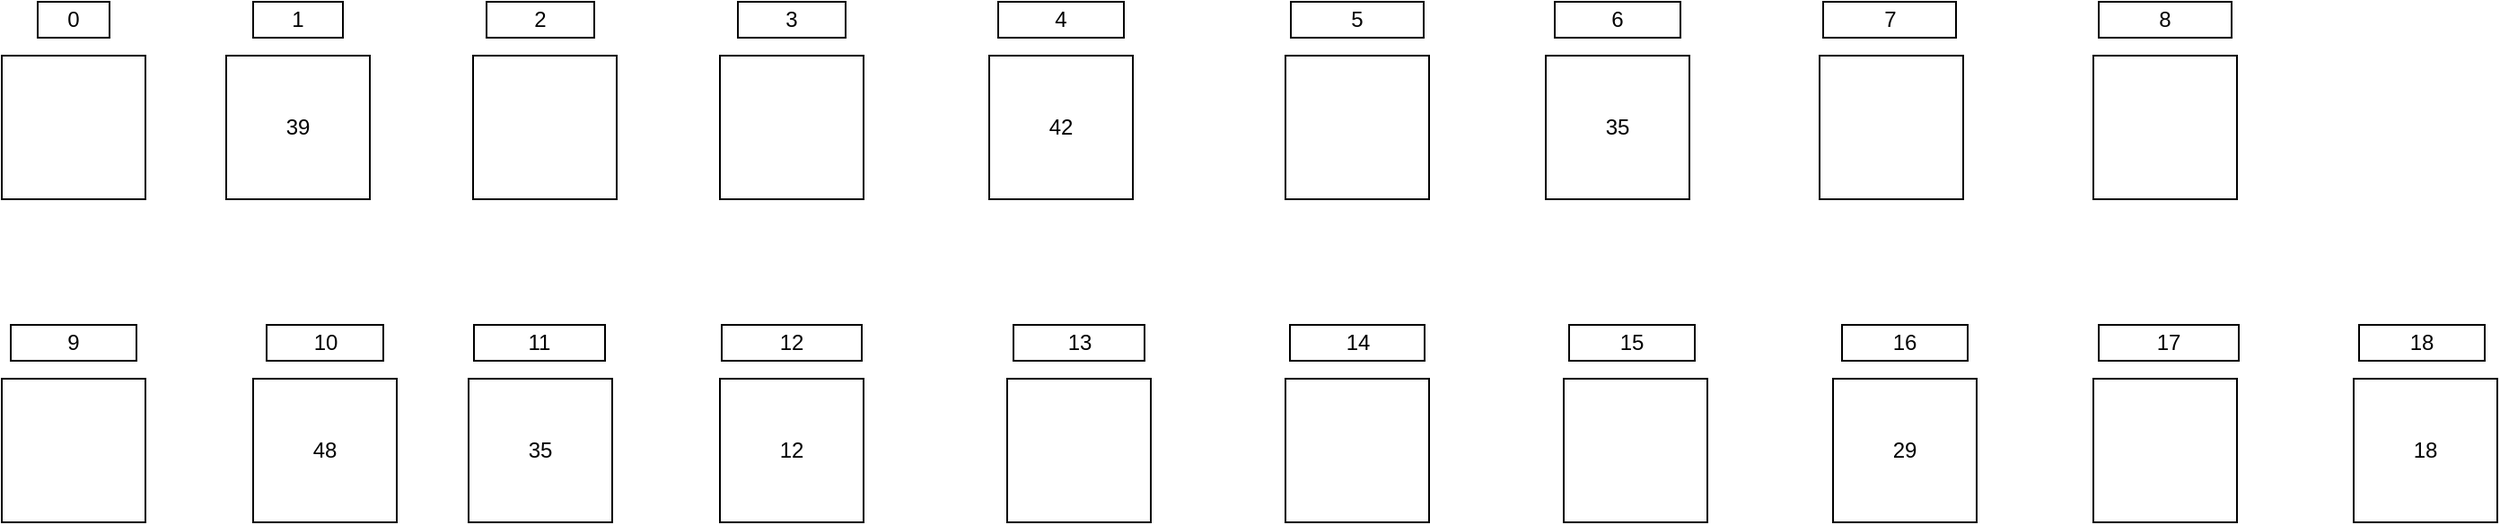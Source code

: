 <mxfile version="12.2.4" type="device" pages="1"><diagram id="rNx7lbrz35iFVlq2dZYx" name="Page-1"><mxGraphModel dx="487" dy="784" grid="1" gridSize="10" guides="1" tooltips="1" connect="1" arrows="1" fold="1" page="1" pageScale="1" pageWidth="850" pageHeight="1100" math="0" shadow="0"><root><mxCell id="0"/><mxCell id="1" parent="0"/><mxCell id="qygBez_A7bmpPf3veyMd-1" value="" style="whiteSpace=wrap;html=1;aspect=fixed;" parent="1" vertex="1"><mxGeometry x="20" y="40" width="80" height="80" as="geometry"/></mxCell><mxCell id="qygBez_A7bmpPf3veyMd-2" value="39" style="whiteSpace=wrap;html=1;aspect=fixed;" parent="1" vertex="1"><mxGeometry x="145" y="40" width="80" height="80" as="geometry"/></mxCell><mxCell id="qygBez_A7bmpPf3veyMd-3" value="" style="whiteSpace=wrap;html=1;aspect=fixed;" parent="1" vertex="1"><mxGeometry x="20" y="220" width="80" height="80" as="geometry"/></mxCell><mxCell id="qygBez_A7bmpPf3veyMd-4" value="" style="whiteSpace=wrap;html=1;aspect=fixed;" parent="1" vertex="1"><mxGeometry x="282.5" y="40" width="80" height="80" as="geometry"/></mxCell><mxCell id="qygBez_A7bmpPf3veyMd-5" value="48" style="whiteSpace=wrap;html=1;aspect=fixed;" parent="1" vertex="1"><mxGeometry x="160" y="220" width="80" height="80" as="geometry"/></mxCell><mxCell id="qygBez_A7bmpPf3veyMd-6" value="" style="whiteSpace=wrap;html=1;aspect=fixed;" parent="1" vertex="1"><mxGeometry x="420" y="40" width="80" height="80" as="geometry"/></mxCell><mxCell id="qygBez_A7bmpPf3veyMd-7" value="35" style="whiteSpace=wrap;html=1;aspect=fixed;" parent="1" vertex="1"><mxGeometry x="280" y="220" width="80" height="80" as="geometry"/></mxCell><mxCell id="qygBez_A7bmpPf3veyMd-8" value="12" style="whiteSpace=wrap;html=1;aspect=fixed;" parent="1" vertex="1"><mxGeometry x="420" y="220" width="80" height="80" as="geometry"/></mxCell><mxCell id="qygBez_A7bmpPf3veyMd-9" value="42" style="whiteSpace=wrap;html=1;aspect=fixed;" parent="1" vertex="1"><mxGeometry x="570" y="40" width="80" height="80" as="geometry"/></mxCell><mxCell id="qygBez_A7bmpPf3veyMd-10" value="" style="whiteSpace=wrap;html=1;aspect=fixed;" parent="1" vertex="1"><mxGeometry x="580" y="220" width="80" height="80" as="geometry"/></mxCell><mxCell id="qygBez_A7bmpPf3veyMd-11" value="" style="whiteSpace=wrap;html=1;aspect=fixed;" parent="1" vertex="1"><mxGeometry x="735" y="40" width="80" height="80" as="geometry"/></mxCell><mxCell id="qygBez_A7bmpPf3veyMd-12" value="" style="whiteSpace=wrap;html=1;aspect=fixed;" parent="1" vertex="1"><mxGeometry x="735" y="220" width="80" height="80" as="geometry"/></mxCell><mxCell id="qygBez_A7bmpPf3veyMd-13" value="35" style="whiteSpace=wrap;html=1;aspect=fixed;" parent="1" vertex="1"><mxGeometry x="880" y="40" width="80" height="80" as="geometry"/></mxCell><mxCell id="qygBez_A7bmpPf3veyMd-14" value="" style="whiteSpace=wrap;html=1;aspect=fixed;" parent="1" vertex="1"><mxGeometry x="890" y="220" width="80" height="80" as="geometry"/></mxCell><mxCell id="qygBez_A7bmpPf3veyMd-15" value="" style="whiteSpace=wrap;html=1;aspect=fixed;" parent="1" vertex="1"><mxGeometry x="1032.5" y="40" width="80" height="80" as="geometry"/></mxCell><mxCell id="qygBez_A7bmpPf3veyMd-16" value="29" style="whiteSpace=wrap;html=1;aspect=fixed;" parent="1" vertex="1"><mxGeometry x="1040" y="220" width="80" height="80" as="geometry"/></mxCell><mxCell id="qygBez_A7bmpPf3veyMd-17" value="" style="whiteSpace=wrap;html=1;aspect=fixed;" parent="1" vertex="1"><mxGeometry x="1185" y="40" width="80" height="80" as="geometry"/></mxCell><mxCell id="qygBez_A7bmpPf3veyMd-18" value="" style="whiteSpace=wrap;html=1;aspect=fixed;" parent="1" vertex="1"><mxGeometry x="1185" y="220" width="80" height="80" as="geometry"/></mxCell><mxCell id="qygBez_A7bmpPf3veyMd-19" value="18" style="whiteSpace=wrap;html=1;aspect=fixed;" parent="1" vertex="1"><mxGeometry x="1330" y="220" width="80" height="80" as="geometry"/></mxCell><mxCell id="qygBez_A7bmpPf3veyMd-20" value="0" style="rounded=0;whiteSpace=wrap;html=1;" parent="1" vertex="1"><mxGeometry x="40" y="10" width="40" height="20" as="geometry"/></mxCell><mxCell id="qygBez_A7bmpPf3veyMd-21" value="1" style="rounded=0;whiteSpace=wrap;html=1;" parent="1" vertex="1"><mxGeometry x="160" y="10" width="50" height="20" as="geometry"/></mxCell><mxCell id="qygBez_A7bmpPf3veyMd-22" value="2" style="rounded=0;whiteSpace=wrap;html=1;" parent="1" vertex="1"><mxGeometry x="290" y="10" width="60" height="20" as="geometry"/></mxCell><mxCell id="qygBez_A7bmpPf3veyMd-23" value="3" style="rounded=0;whiteSpace=wrap;html=1;" parent="1" vertex="1"><mxGeometry x="430" y="10" width="60" height="20" as="geometry"/></mxCell><mxCell id="qygBez_A7bmpPf3veyMd-24" value="4" style="rounded=0;whiteSpace=wrap;html=1;" parent="1" vertex="1"><mxGeometry x="575" y="10" width="70" height="20" as="geometry"/></mxCell><mxCell id="qygBez_A7bmpPf3veyMd-25" value="5" style="rounded=0;whiteSpace=wrap;html=1;" parent="1" vertex="1"><mxGeometry x="738" y="10" width="74" height="20" as="geometry"/></mxCell><mxCell id="qygBez_A7bmpPf3veyMd-26" value="6" style="rounded=0;whiteSpace=wrap;html=1;" parent="1" vertex="1"><mxGeometry x="885" y="10" width="70" height="20" as="geometry"/></mxCell><mxCell id="qygBez_A7bmpPf3veyMd-27" value="7" style="rounded=0;whiteSpace=wrap;html=1;" parent="1" vertex="1"><mxGeometry x="1034.5" y="10" width="74" height="20" as="geometry"/></mxCell><mxCell id="qygBez_A7bmpPf3veyMd-28" value="8" style="rounded=0;whiteSpace=wrap;html=1;" parent="1" vertex="1"><mxGeometry x="1188" y="10" width="74" height="20" as="geometry"/></mxCell><mxCell id="qygBez_A7bmpPf3veyMd-29" value="9" style="rounded=0;whiteSpace=wrap;html=1;" parent="1" vertex="1"><mxGeometry x="25" y="190" width="70" height="20" as="geometry"/></mxCell><mxCell id="qygBez_A7bmpPf3veyMd-30" value="10" style="rounded=0;whiteSpace=wrap;html=1;" parent="1" vertex="1"><mxGeometry x="167.5" y="190" width="65" height="20" as="geometry"/></mxCell><mxCell id="qygBez_A7bmpPf3veyMd-31" value="11" style="rounded=0;whiteSpace=wrap;html=1;" parent="1" vertex="1"><mxGeometry x="283" y="190" width="73" height="20" as="geometry"/></mxCell><mxCell id="qygBez_A7bmpPf3veyMd-32" value="12" style="rounded=0;whiteSpace=wrap;html=1;" parent="1" vertex="1"><mxGeometry x="421" y="190" width="78" height="20" as="geometry"/></mxCell><mxCell id="qygBez_A7bmpPf3veyMd-33" value="13" style="rounded=0;whiteSpace=wrap;html=1;" parent="1" vertex="1"><mxGeometry x="583.5" y="190" width="73" height="20" as="geometry"/></mxCell><mxCell id="qygBez_A7bmpPf3veyMd-34" value="14" style="rounded=0;whiteSpace=wrap;html=1;" parent="1" vertex="1"><mxGeometry x="737.5" y="190" width="75" height="20" as="geometry"/></mxCell><mxCell id="qygBez_A7bmpPf3veyMd-35" value="15" style="rounded=0;whiteSpace=wrap;html=1;" parent="1" vertex="1"><mxGeometry x="893" y="190" width="70" height="20" as="geometry"/></mxCell><mxCell id="qygBez_A7bmpPf3veyMd-36" value="16" style="rounded=0;whiteSpace=wrap;html=1;" parent="1" vertex="1"><mxGeometry x="1045" y="190" width="70" height="20" as="geometry"/></mxCell><mxCell id="qygBez_A7bmpPf3veyMd-37" value="17" style="rounded=0;whiteSpace=wrap;html=1;" parent="1" vertex="1"><mxGeometry x="1188" y="190" width="78" height="20" as="geometry"/></mxCell><mxCell id="qygBez_A7bmpPf3veyMd-38" value="18" style="rounded=0;whiteSpace=wrap;html=1;" parent="1" vertex="1"><mxGeometry x="1333" y="190" width="70" height="20" as="geometry"/></mxCell></root></mxGraphModel></diagram></mxfile>